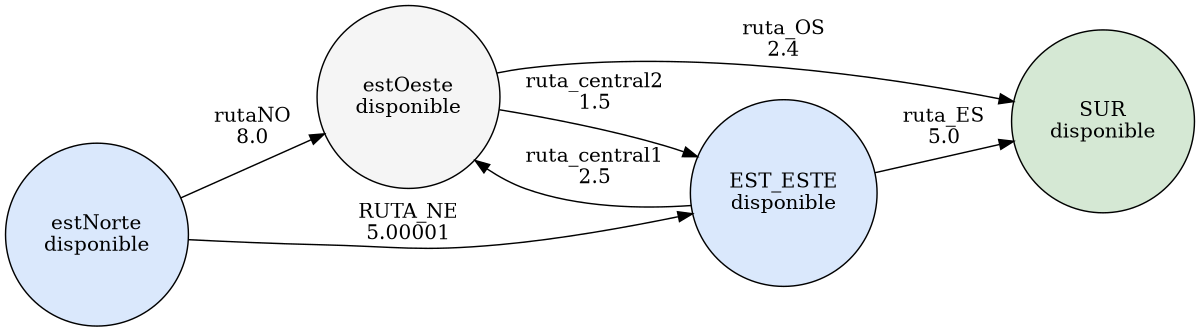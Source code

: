 digraph Reporte_Ruta {
	rankdir=LR size="8,5"
	node [shape=circle]
	"estNorte
disponible" [fillcolor="#dae8fc" style=filled]
	"estOeste
disponible" [fillcolor="#f5f5f5" style=filled]
	"EST_ESTE
disponible" [fillcolor="#dae8fc" style=filled]
	"SUR
disponible" [fillcolor="#d5e8d4" style=filled]
	"EST_ESTE
disponible" -> "estOeste
disponible" [label="ruta_central1
2.5"]
	"estOeste
disponible" -> "EST_ESTE
disponible" [label="ruta_central2
1.5"]
	"estNorte
disponible" -> "estOeste
disponible" [label="rutaNO
8.0"]
	"estNorte
disponible" -> "EST_ESTE
disponible" [label="RUTA_NE
5.00001"]
	"estOeste
disponible" -> "SUR
disponible" [label="ruta_OS
2.4"]
	"EST_ESTE
disponible" -> "SUR
disponible" [label="ruta_ES
5.0"]
}
